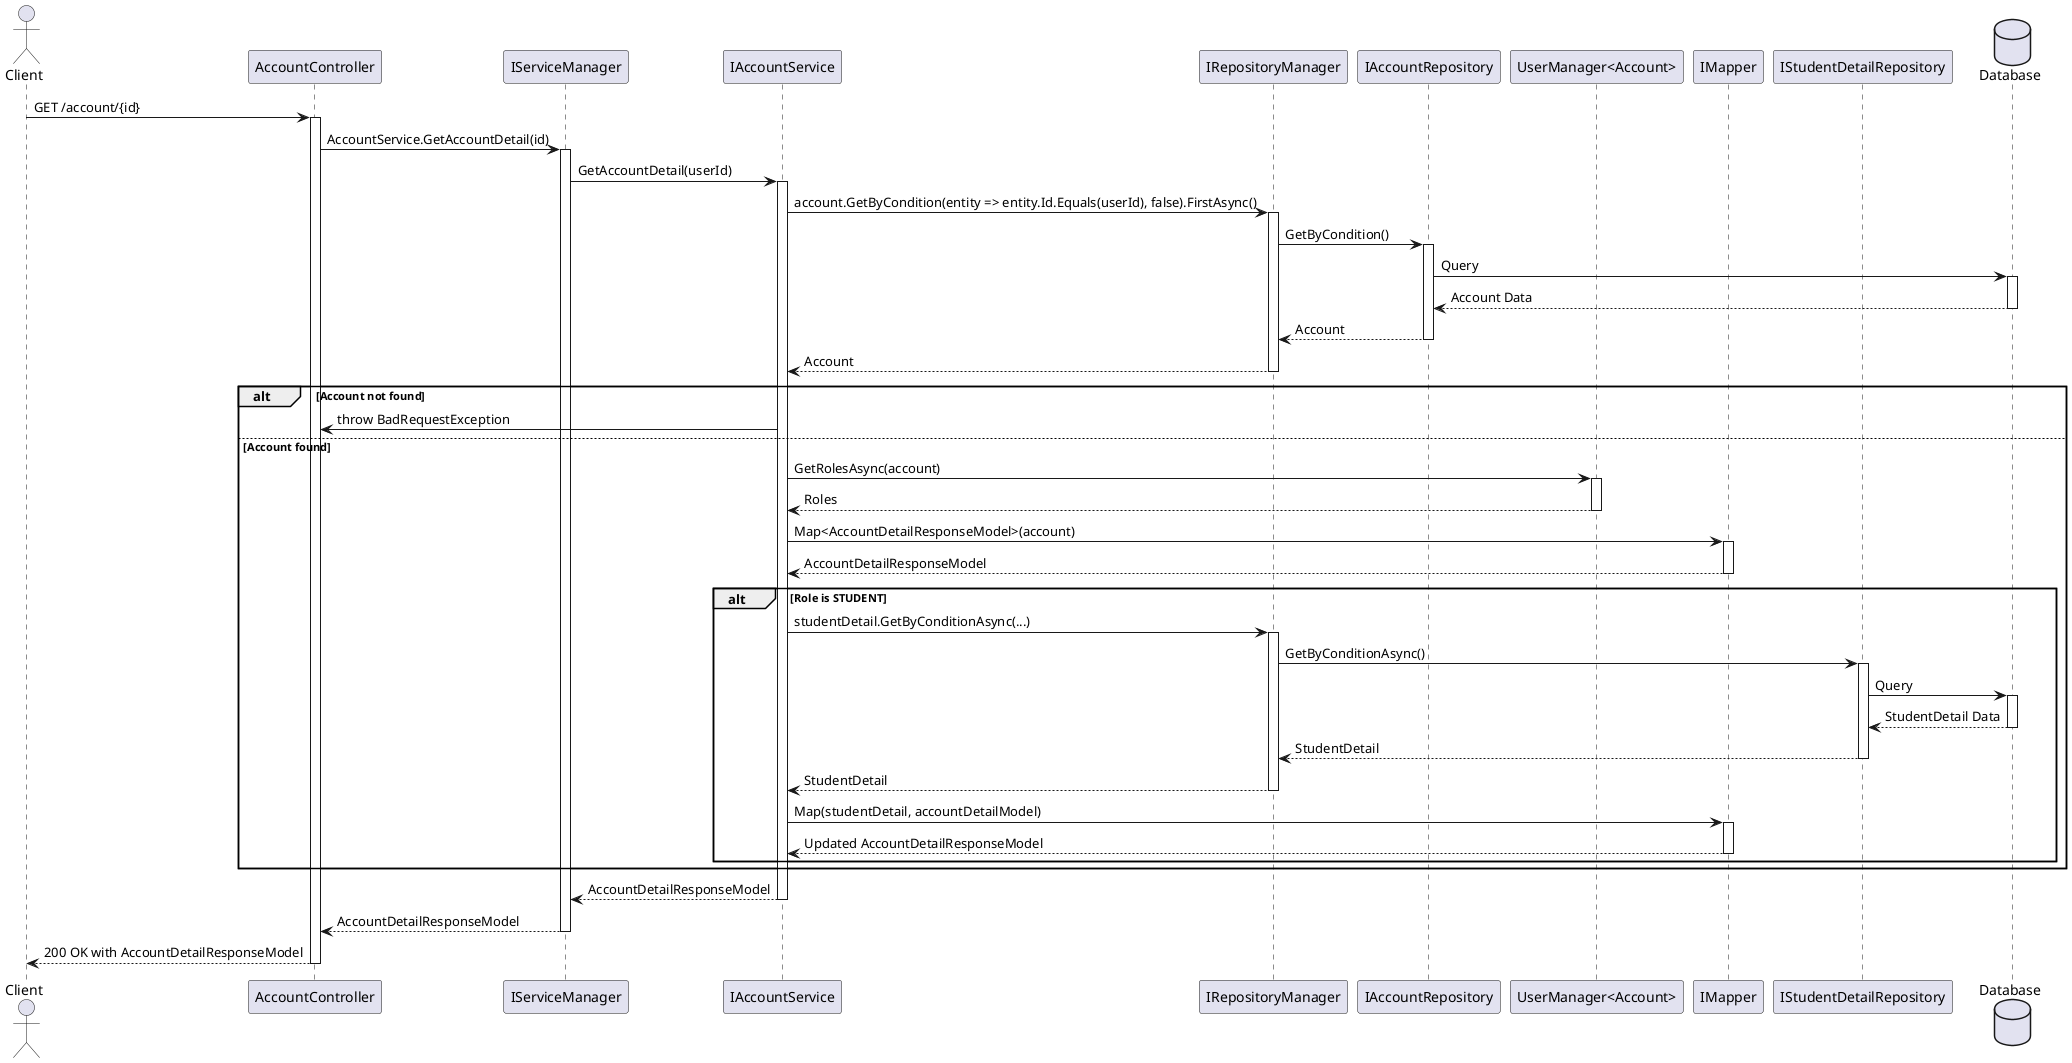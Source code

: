 @startuml
actor Client
participant "AccountController" as Controller
participant "IServiceManager" as ServiceManager
participant "IAccountService" as AccountService
participant "IRepositoryManager" as RepositoryManager
participant "IAccountRepository" as AccountRepo
participant "UserManager<Account>" as UserManager
participant "IMapper" as Mapper
participant "IStudentDetailRepository" as StudentDetailRepo
database "Database" as DB

Client -> Controller : GET /account/{id}
activate Controller

Controller -> ServiceManager : AccountService.GetAccountDetail(id)
activate ServiceManager

ServiceManager -> AccountService : GetAccountDetail(userId)
activate AccountService

AccountService -> RepositoryManager : account.GetByCondition(entity => entity.Id.Equals(userId), false).FirstAsync()
activate RepositoryManager
RepositoryManager -> AccountRepo : GetByCondition()
activate AccountRepo
AccountRepo -> DB : Query
activate DB
DB --> AccountRepo : Account Data
deactivate DB
AccountRepo --> RepositoryManager : Account
deactivate AccountRepo
RepositoryManager --> AccountService : Account
deactivate RepositoryManager

alt Account not found
    AccountService -> Controller : throw BadRequestException
else Account found
    AccountService -> UserManager : GetRolesAsync(account)
    activate UserManager
    UserManager --> AccountService : Roles
    deactivate UserManager

    AccountService -> Mapper : Map<AccountDetailResponseModel>(account)
    activate Mapper
    Mapper --> AccountService : AccountDetailResponseModel
    deactivate Mapper

    alt Role is STUDENT
        AccountService -> RepositoryManager : studentDetail.GetByConditionAsync(...)
        activate RepositoryManager
        RepositoryManager -> StudentDetailRepo : GetByConditionAsync()
        activate StudentDetailRepo
        StudentDetailRepo -> DB : Query
        activate DB
        DB --> StudentDetailRepo : StudentDetail Data
        deactivate DB
        StudentDetailRepo --> RepositoryManager : StudentDetail
        deactivate StudentDetailRepo
        RepositoryManager --> AccountService : StudentDetail
        deactivate RepositoryManager

        AccountService -> Mapper : Map(studentDetail, accountDetailModel)
        activate Mapper
        Mapper --> AccountService : Updated AccountDetailResponseModel
        deactivate Mapper
    end
end

AccountService --> ServiceManager : AccountDetailResponseModel
deactivate AccountService

ServiceManager --> Controller : AccountDetailResponseModel
deactivate ServiceManager

Controller --> Client : 200 OK with AccountDetailResponseModel
deactivate Controller

@enduml